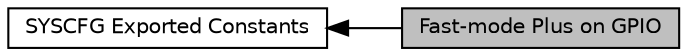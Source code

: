 digraph "Fast-mode Plus on GPIO"
{
  edge [fontname="Helvetica",fontsize="10",labelfontname="Helvetica",labelfontsize="10"];
  node [fontname="Helvetica",fontsize="10",shape=box];
  rankdir=LR;
  Node2 [label="SYSCFG Exported Constants",height=0.2,width=0.4,color="black", fillcolor="white", style="filled",URL="$group__SYSCFG__Exported__Constants.html",tooltip=" "];
  Node1 [label="Fast-mode Plus on GPIO",height=0.2,width=0.4,color="black", fillcolor="grey75", style="filled", fontcolor="black",tooltip=" "];
  Node2->Node1 [shape=plaintext, dir="back", style="solid"];
}
